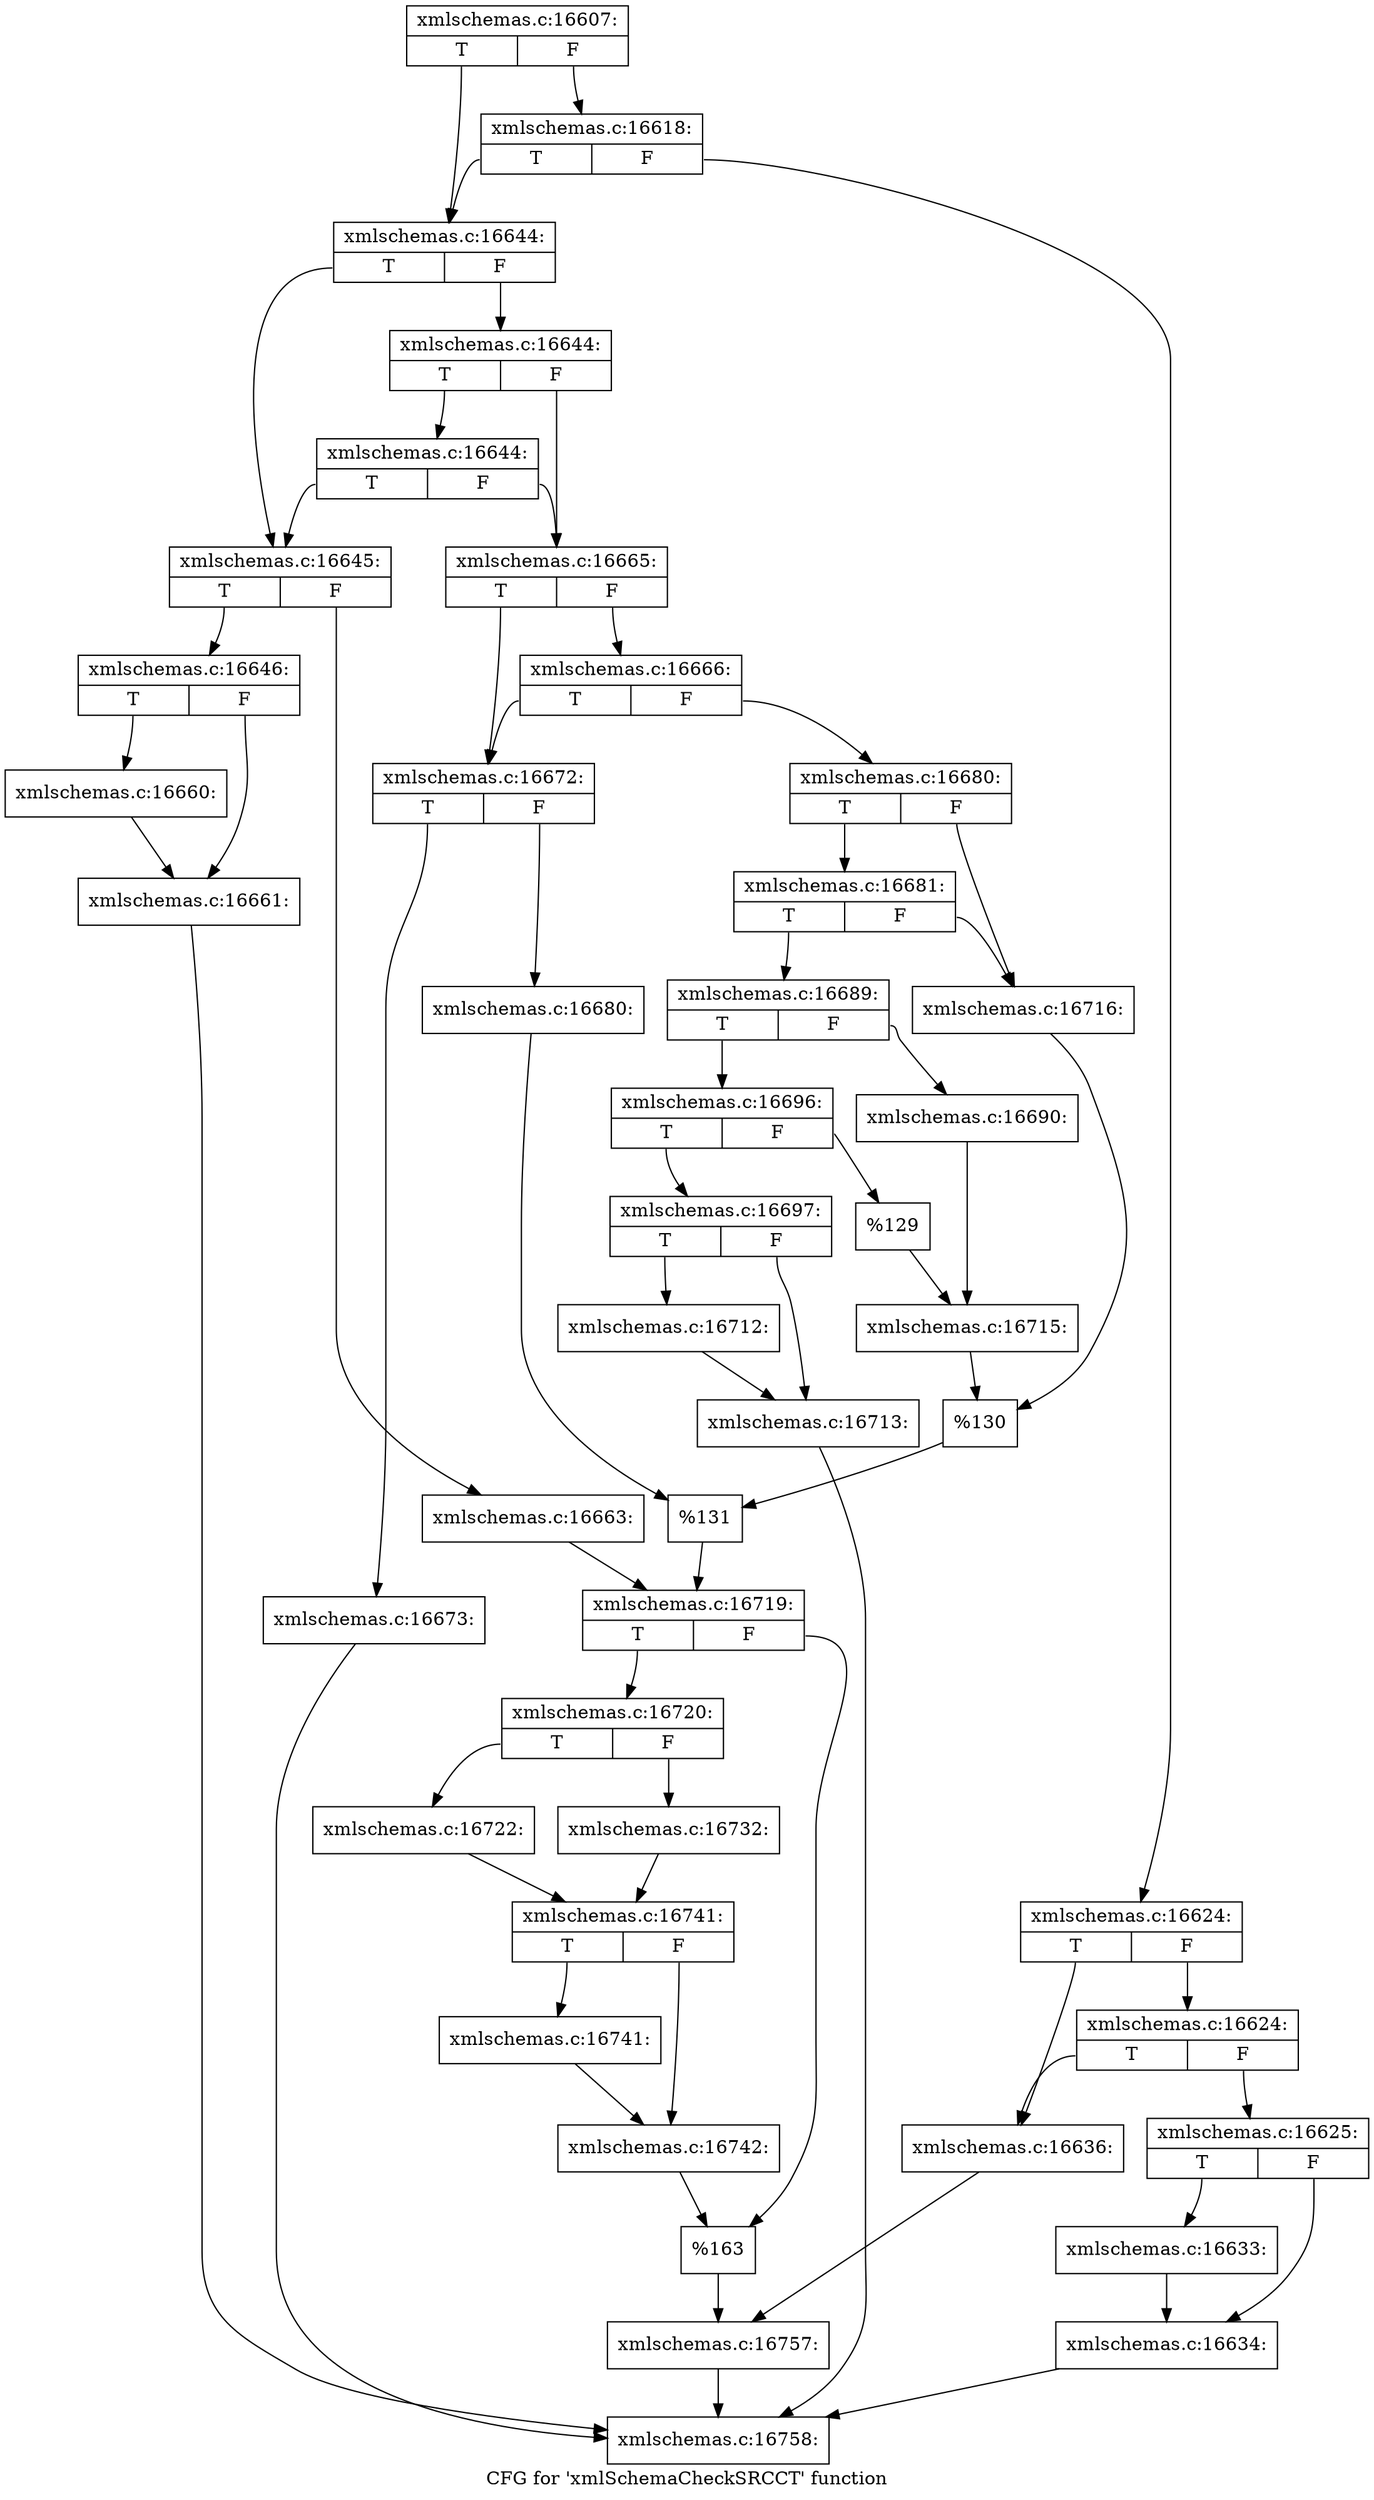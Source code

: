 digraph "CFG for 'xmlSchemaCheckSRCCT' function" {
	label="CFG for 'xmlSchemaCheckSRCCT' function";

	Node0x5283a10 [shape=record,label="{xmlschemas.c:16607:|{<s0>T|<s1>F}}"];
	Node0x5283a10:s0 -> Node0x52852f0;
	Node0x5283a10:s1 -> Node0x5285340;
	Node0x5285340 [shape=record,label="{xmlschemas.c:16618:|{<s0>T|<s1>F}}"];
	Node0x5285340:s0 -> Node0x52852f0;
	Node0x5285340:s1 -> Node0x5285250;
	Node0x5285250 [shape=record,label="{xmlschemas.c:16624:|{<s0>T|<s1>F}}"];
	Node0x5285250:s0 -> Node0x5285a60;
	Node0x5285250:s1 -> Node0x5285ab0;
	Node0x5285ab0 [shape=record,label="{xmlschemas.c:16624:|{<s0>T|<s1>F}}"];
	Node0x5285ab0:s0 -> Node0x5285a60;
	Node0x5285ab0:s1 -> Node0x5285a10;
	Node0x5285a10 [shape=record,label="{xmlschemas.c:16625:|{<s0>T|<s1>F}}"];
	Node0x5285a10:s0 -> Node0x5287020;
	Node0x5285a10:s1 -> Node0x5287070;
	Node0x5287020 [shape=record,label="{xmlschemas.c:16633:}"];
	Node0x5287020 -> Node0x5287070;
	Node0x5287070 [shape=record,label="{xmlschemas.c:16634:}"];
	Node0x5287070 -> Node0x525fc80;
	Node0x5285a60 [shape=record,label="{xmlschemas.c:16636:}"];
	Node0x5285a60 -> Node0x52852a0;
	Node0x52852f0 [shape=record,label="{xmlschemas.c:16644:|{<s0>T|<s1>F}}"];
	Node0x52852f0:s0 -> Node0x52878d0;
	Node0x52852f0:s1 -> Node0x52879c0;
	Node0x52879c0 [shape=record,label="{xmlschemas.c:16644:|{<s0>T|<s1>F}}"];
	Node0x52879c0:s0 -> Node0x5287d10;
	Node0x52879c0:s1 -> Node0x5287970;
	Node0x5287d10 [shape=record,label="{xmlschemas.c:16644:|{<s0>T|<s1>F}}"];
	Node0x5287d10:s0 -> Node0x52878d0;
	Node0x5287d10:s1 -> Node0x5287970;
	Node0x52878d0 [shape=record,label="{xmlschemas.c:16645:|{<s0>T|<s1>F}}"];
	Node0x52878d0:s0 -> Node0x5288350;
	Node0x52878d0:s1 -> Node0x52883a0;
	Node0x5288350 [shape=record,label="{xmlschemas.c:16646:|{<s0>T|<s1>F}}"];
	Node0x5288350:s0 -> Node0x52895b0;
	Node0x5288350:s1 -> Node0x5289600;
	Node0x52895b0 [shape=record,label="{xmlschemas.c:16660:}"];
	Node0x52895b0 -> Node0x5289600;
	Node0x5289600 [shape=record,label="{xmlschemas.c:16661:}"];
	Node0x5289600 -> Node0x525fc80;
	Node0x52883a0 [shape=record,label="{xmlschemas.c:16663:}"];
	Node0x52883a0 -> Node0x5287920;
	Node0x5287970 [shape=record,label="{xmlschemas.c:16665:|{<s0>T|<s1>F}}"];
	Node0x5287970:s0 -> Node0x5289e60;
	Node0x5287970:s1 -> Node0x5289f50;
	Node0x5289f50 [shape=record,label="{xmlschemas.c:16666:|{<s0>T|<s1>F}}"];
	Node0x5289f50:s0 -> Node0x5289e60;
	Node0x5289f50:s1 -> Node0x5289f00;
	Node0x5289e60 [shape=record,label="{xmlschemas.c:16672:|{<s0>T|<s1>F}}"];
	Node0x5289e60:s0 -> Node0x528a7a0;
	Node0x5289e60:s1 -> Node0x528a7f0;
	Node0x528a7a0 [shape=record,label="{xmlschemas.c:16673:}"];
	Node0x528a7a0 -> Node0x525fc80;
	Node0x528a7f0 [shape=record,label="{xmlschemas.c:16680:}"];
	Node0x528a7f0 -> Node0x5289eb0;
	Node0x5289f00 [shape=record,label="{xmlschemas.c:16680:|{<s0>T|<s1>F}}"];
	Node0x5289f00:s0 -> Node0x528b710;
	Node0x5289f00:s1 -> Node0x528b6c0;
	Node0x528b710 [shape=record,label="{xmlschemas.c:16681:|{<s0>T|<s1>F}}"];
	Node0x528b710:s0 -> Node0x528b620;
	Node0x528b710:s1 -> Node0x528b6c0;
	Node0x528b620 [shape=record,label="{xmlschemas.c:16689:|{<s0>T|<s1>F}}"];
	Node0x528b620:s0 -> Node0x528bf90;
	Node0x528b620:s1 -> Node0x528bef0;
	Node0x528bef0 [shape=record,label="{xmlschemas.c:16690:}"];
	Node0x528bef0 -> Node0x528bf40;
	Node0x528bf90 [shape=record,label="{xmlschemas.c:16696:|{<s0>T|<s1>F}}"];
	Node0x528bf90:s0 -> Node0x528c8a0;
	Node0x528bf90:s1 -> Node0x528cf00;
	Node0x528c8a0 [shape=record,label="{xmlschemas.c:16697:|{<s0>T|<s1>F}}"];
	Node0x528c8a0:s0 -> Node0x528df20;
	Node0x528c8a0:s1 -> Node0x528df70;
	Node0x528df20 [shape=record,label="{xmlschemas.c:16712:}"];
	Node0x528df20 -> Node0x528df70;
	Node0x528df70 [shape=record,label="{xmlschemas.c:16713:}"];
	Node0x528df70 -> Node0x525fc80;
	Node0x528cf00 [shape=record,label="{%129}"];
	Node0x528cf00 -> Node0x528bf40;
	Node0x528bf40 [shape=record,label="{xmlschemas.c:16715:}"];
	Node0x528bf40 -> Node0x528b670;
	Node0x528b6c0 [shape=record,label="{xmlschemas.c:16716:}"];
	Node0x528b6c0 -> Node0x528b670;
	Node0x528b670 [shape=record,label="{%130}"];
	Node0x528b670 -> Node0x5289eb0;
	Node0x5289eb0 [shape=record,label="{%131}"];
	Node0x5289eb0 -> Node0x5287920;
	Node0x5287920 [shape=record,label="{xmlschemas.c:16719:|{<s0>T|<s1>F}}"];
	Node0x5287920:s0 -> Node0x528eb80;
	Node0x5287920:s1 -> Node0x528ebd0;
	Node0x528eb80 [shape=record,label="{xmlschemas.c:16720:|{<s0>T|<s1>F}}"];
	Node0x528eb80:s0 -> Node0x528f290;
	Node0x528eb80:s1 -> Node0x528f330;
	Node0x528f290 [shape=record,label="{xmlschemas.c:16722:}"];
	Node0x528f290 -> Node0x528f2e0;
	Node0x528f330 [shape=record,label="{xmlschemas.c:16732:}"];
	Node0x528f330 -> Node0x528f2e0;
	Node0x528f2e0 [shape=record,label="{xmlschemas.c:16741:|{<s0>T|<s1>F}}"];
	Node0x528f2e0:s0 -> Node0x5290c90;
	Node0x528f2e0:s1 -> Node0x5290ce0;
	Node0x5290c90 [shape=record,label="{xmlschemas.c:16741:}"];
	Node0x5290c90 -> Node0x5290ce0;
	Node0x5290ce0 [shape=record,label="{xmlschemas.c:16742:}"];
	Node0x5290ce0 -> Node0x528ebd0;
	Node0x528ebd0 [shape=record,label="{%163}"];
	Node0x528ebd0 -> Node0x52852a0;
	Node0x52852a0 [shape=record,label="{xmlschemas.c:16757:}"];
	Node0x52852a0 -> Node0x525fc80;
	Node0x525fc80 [shape=record,label="{xmlschemas.c:16758:}"];
}
